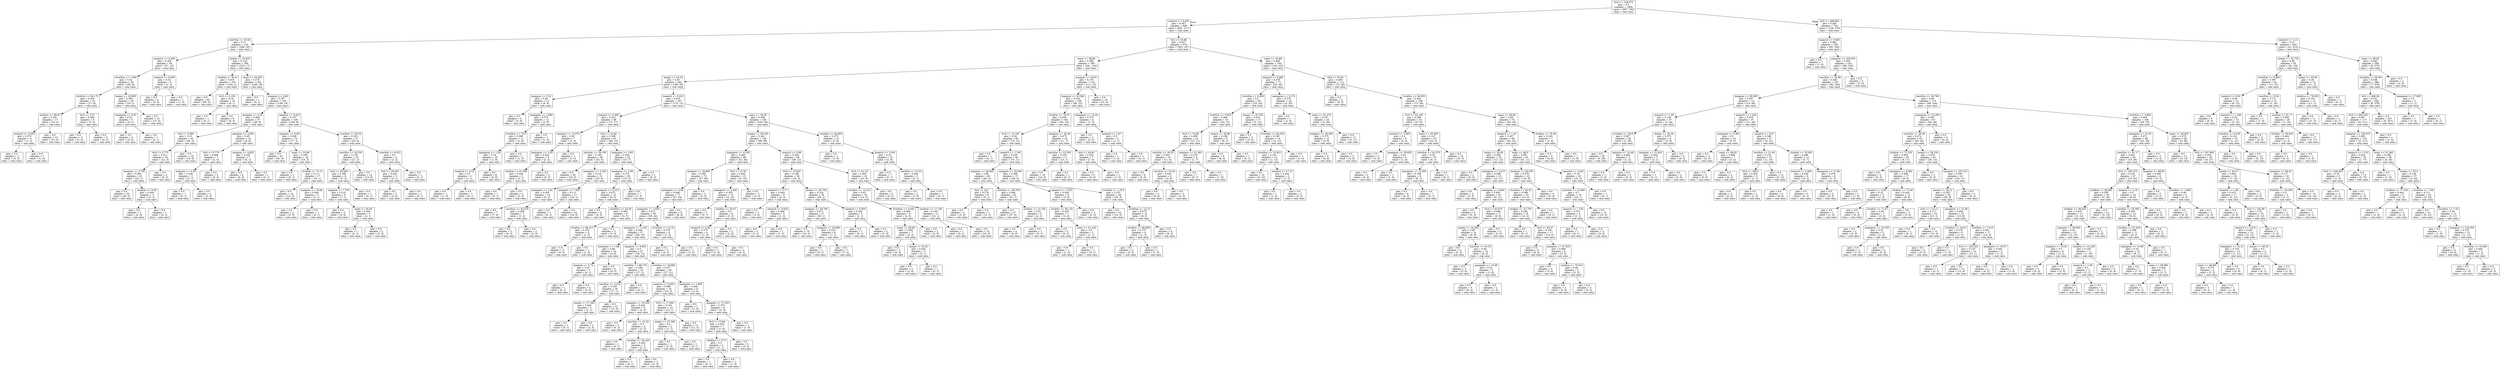 digraph Tree {
node [shape=box] ;
0 [label="ttvil <= 108.075\ngini = 0.5\nsamples = 1600\nvalue = [807, 793]\nclass = com raios"] ;
1 [label="meanvil <= 0.455\ngini = 0.367\nsamples = 898\nvalue = [681, 217]\nclass = com raios"] ;
0 -> 1 [labeldistance=2.5, labelangle=45, headlabel="True"] ;
2 [label="convfrac <= 15.62\ngini = 0.17\nsamples = 319\nvalue = [289, 30]\nclass = com raios"] ;
1 -> 2 ;
3 [label="maxprec <= 6.405\ngini = 0.385\nsamples = 50\nvalue = [37, 13]\nclass = com raios"] ;
2 -> 3 ;
4 [label="riverfrac <= 1.065\ngini = 0.32\nsamples = 45\nvalue = [36, 9]\nclass = com raios"] ;
3 -> 4 ;
5 [label="strafrac <= 94.175\ngini = 0.435\nsamples = 25\nvalue = [17, 8]\nclass = com raios"] ;
4 -> 5 ;
6 [label="strafrac <= 88.02\ngini = 0.291\nsamples = 17\nvalue = [14, 3]\nclass = com raios"] ;
5 -> 6 ;
7 [label="meanvil <= 0.405\ngini = 0.375\nsamples = 4\nvalue = [1, 3]\nclass = sem raios"] ;
6 -> 7 ;
8 [label="gini = 0.0\nsamples = 3\nvalue = [0, 3]\nclass = sem raios"] ;
7 -> 8 ;
9 [label="gini = 0.0\nsamples = 1\nvalue = [1, 0]\nclass = com raios"] ;
7 -> 9 ;
10 [label="gini = 0.0\nsamples = 13\nvalue = [13, 0]\nclass = com raios"] ;
6 -> 10 ;
11 [label="ttvil <= 3.31\ngini = 0.469\nsamples = 8\nvalue = [3, 5]\nclass = sem raios"] ;
5 -> 11 ;
12 [label="gini = 0.0\nsamples = 3\nvalue = [3, 0]\nclass = com raios"] ;
11 -> 12 ;
13 [label="gini = 0.0\nsamples = 5\nvalue = [0, 5]\nclass = sem raios"] ;
11 -> 13 ;
14 [label="meanz <= 20.995\ngini = 0.095\nsamples = 20\nvalue = [19, 1]\nclass = com raios"] ;
4 -> 14 ;
15 [label="meanprec <= 0.97\ngini = 0.32\nsamples = 5\nvalue = [4, 1]\nclass = com raios"] ;
14 -> 15 ;
16 [label="gini = 0.0\nsamples = 4\nvalue = [4, 0]\nclass = com raios"] ;
15 -> 16 ;
17 [label="gini = 0.0\nsamples = 1\nvalue = [0, 1]\nclass = sem raios"] ;
15 -> 17 ;
18 [label="gini = 0.0\nsamples = 15\nvalue = [15, 0]\nclass = com raios"] ;
14 -> 18 ;
19 [label="meanvil <= 0.405\ngini = 0.32\nsamples = 5\nvalue = [1, 4]\nclass = sem raios"] ;
3 -> 19 ;
20 [label="gini = 0.0\nsamples = 4\nvalue = [0, 4]\nclass = sem raios"] ;
19 -> 20 ;
21 [label="gini = 0.0\nsamples = 1\nvalue = [1, 0]\nclass = com raios"] ;
19 -> 21 ;
22 [label="meanz <= 22.645\ngini = 0.118\nsamples = 269\nvalue = [252, 17]\nclass = com raios"] ;
2 -> 22 ;
23 [label="strafrac <= 81.6\ngini = 0.019\nsamples = 105\nvalue = [104, 1]\nclass = com raios"] ;
22 -> 23 ;
24 [label="gini = 0.0\nsamples = 95\nvalue = [95, 0]\nclass = com raios"] ;
23 -> 24 ;
25 [label="ttvil <= 3.155\ngini = 0.18\nsamples = 10\nvalue = [9, 1]\nclass = com raios"] ;
23 -> 25 ;
26 [label="gini = 0.0\nsamples = 1\nvalue = [0, 1]\nclass = sem raios"] ;
25 -> 26 ;
27 [label="gini = 0.0\nsamples = 9\nvalue = [9, 0]\nclass = com raios"] ;
25 -> 27 ;
28 [label="maxz <= 24.555\ngini = 0.176\nsamples = 164\nvalue = [148, 16]\nclass = com raios"] ;
22 -> 28 ;
29 [label="gini = 0.0\nsamples = 1\nvalue = [0, 1]\nclass = sem raios"] ;
28 -> 29 ;
30 [label="maxprec <= 4.86\ngini = 0.167\nsamples = 163\nvalue = [148, 15]\nclass = com raios"] ;
28 -> 30 ;
31 [label="maxprec <= 4.26\ngini = 0.266\nsamples = 57\nvalue = [48, 9]\nclass = com raios"] ;
30 -> 31 ;
32 [label="ttvil <= 5.995\ngini = 0.13\nsamples = 43\nvalue = [40, 3]\nclass = com raios"] ;
31 -> 32 ;
33 [label="ttvil <= 5.775\ngini = 0.211\nsamples = 25\nvalue = [22, 3]\nclass = com raios"] ;
32 -> 33 ;
34 [label="maxprec <= 3.795\ngini = 0.083\nsamples = 23\nvalue = [22, 1]\nclass = com raios"] ;
33 -> 34 ;
35 [label="gini = 0.0\nsamples = 20\nvalue = [20, 0]\nclass = com raios"] ;
34 -> 35 ;
36 [label="strafrac <= 9.09\ngini = 0.444\nsamples = 3\nvalue = [2, 1]\nclass = com raios"] ;
34 -> 36 ;
37 [label="gini = 0.0\nsamples = 2\nvalue = [2, 0]\nclass = com raios"] ;
36 -> 37 ;
38 [label="gini = 0.0\nsamples = 1\nvalue = [0, 1]\nclass = sem raios"] ;
36 -> 38 ;
39 [label="gini = 0.0\nsamples = 2\nvalue = [0, 2]\nclass = sem raios"] ;
33 -> 39 ;
40 [label="gini = 0.0\nsamples = 18\nvalue = [18, 0]\nclass = com raios"] ;
32 -> 40 ;
41 [label="maxprec <= 4.565\ngini = 0.49\nsamples = 14\nvalue = [8, 6]\nclass = com raios"] ;
31 -> 41 ;
42 [label="ttvil <= 6.775\ngini = 0.408\nsamples = 7\nvalue = [2, 5]\nclass = sem raios"] ;
41 -> 42 ;
43 [label="maxprec <= 4.29\ngini = 0.444\nsamples = 3\nvalue = [2, 1]\nclass = com raios"] ;
42 -> 43 ;
44 [label="gini = 0.0\nsamples = 1\nvalue = [0, 1]\nclass = sem raios"] ;
43 -> 44 ;
45 [label="gini = 0.0\nsamples = 2\nvalue = [2, 0]\nclass = com raios"] ;
43 -> 45 ;
46 [label="gini = 0.0\nsamples = 4\nvalue = [0, 4]\nclass = sem raios"] ;
42 -> 46 ;
47 [label="maxprec <= 4.825\ngini = 0.245\nsamples = 7\nvalue = [6, 1]\nclass = com raios"] ;
41 -> 47 ;
48 [label="gini = 0.0\nsamples = 6\nvalue = [6, 0]\nclass = com raios"] ;
47 -> 48 ;
49 [label="gini = 0.0\nsamples = 1\nvalue = [0, 1]\nclass = sem raios"] ;
47 -> 49 ;
50 [label="meanvil <= 0.415\ngini = 0.107\nsamples = 106\nvalue = [100, 6]\nclass = com raios"] ;
30 -> 50 ;
51 [label="maxprec <= 9.84\ngini = 0.049\nsamples = 79\nvalue = [77, 2]\nclass = com raios"] ;
50 -> 51 ;
52 [label="gini = 0.0\nsamples = 61\nvalue = [61, 0]\nclass = com raios"] ;
51 -> 52 ;
53 [label="maxz <= 33.98\ngini = 0.198\nsamples = 18\nvalue = [16, 2]\nclass = com raios"] ;
51 -> 53 ;
54 [label="gini = 0.0\nsamples = 1\nvalue = [0, 1]\nclass = sem raios"] ;
53 -> 54 ;
55 [label="strafrac <= 74.21\ngini = 0.111\nsamples = 17\nvalue = [16, 1]\nclass = com raios"] ;
53 -> 55 ;
56 [label="gini = 0.0\nsamples = 14\nvalue = [14, 0]\nclass = com raios"] ;
55 -> 56 ;
57 [label="maxprec <= 10.68\ngini = 0.444\nsamples = 3\nvalue = [2, 1]\nclass = com raios"] ;
55 -> 57 ;
58 [label="gini = 0.0\nsamples = 2\nvalue = [2, 0]\nclass = com raios"] ;
57 -> 58 ;
59 [label="gini = 0.0\nsamples = 1\nvalue = [0, 1]\nclass = sem raios"] ;
57 -> 59 ;
60 [label="convfrac <= 59.34\ngini = 0.252\nsamples = 27\nvalue = [23, 4]\nclass = com raios"] ;
50 -> 60 ;
61 [label="convfrac <= 30.535\ngini = 0.159\nsamples = 23\nvalue = [21, 2]\nclass = com raios"] ;
60 -> 61 ;
62 [label="ttvil <= 50.655\ngini = 0.346\nsamples = 9\nvalue = [7, 2]\nclass = com raios"] ;
61 -> 62 ;
63 [label="maxprec <= 7.705\ngini = 0.219\nsamples = 8\nvalue = [7, 1]\nclass = com raios"] ;
62 -> 63 ;
64 [label="gini = 0.0\nsamples = 5\nvalue = [5, 0]\nclass = com raios"] ;
63 -> 64 ;
65 [label="maxz <= 34.04\ngini = 0.444\nsamples = 3\nvalue = [2, 1]\nclass = com raios"] ;
63 -> 65 ;
66 [label="gini = 0.0\nsamples = 1\nvalue = [0, 1]\nclass = sem raios"] ;
65 -> 66 ;
67 [label="gini = 0.0\nsamples = 2\nvalue = [2, 0]\nclass = com raios"] ;
65 -> 67 ;
68 [label="gini = 0.0\nsamples = 1\nvalue = [0, 1]\nclass = sem raios"] ;
62 -> 68 ;
69 [label="gini = 0.0\nsamples = 14\nvalue = [14, 0]\nclass = com raios"] ;
61 -> 69 ;
70 [label="riverfrac <= 9.615\ngini = 0.5\nsamples = 4\nvalue = [2, 2]\nclass = com raios"] ;
60 -> 70 ;
71 [label="ttvil <= 26.435\ngini = 0.444\nsamples = 3\nvalue = [2, 1]\nclass = com raios"] ;
70 -> 71 ;
72 [label="gini = 0.0\nsamples = 2\nvalue = [2, 0]\nclass = com raios"] ;
71 -> 72 ;
73 [label="gini = 0.0\nsamples = 1\nvalue = [0, 1]\nclass = sem raios"] ;
71 -> 73 ;
74 [label="gini = 0.0\nsamples = 1\nvalue = [0, 1]\nclass = sem raios"] ;
70 -> 74 ;
75 [label="ttvil <= 53.86\ngini = 0.437\nsamples = 579\nvalue = [392, 187]\nclass = com raios"] ;
1 -> 75 ;
76 [label="maxz <= 39.86\ngini = 0.388\nsamples = 395\nvalue = [291, 104]\nclass = com raios"] ;
75 -> 76 ;
77 [label="meanz <= 23.34\ngini = 0.43\nsamples = 262\nvalue = [180, 82]\nclass = com raios"] ;
76 -> 77 ;
78 [label="maxprec <= 2.52\ngini = 0.48\nsamples = 15\nvalue = [6, 9]\nclass = sem raios"] ;
77 -> 78 ;
79 [label="gini = 0.0\nsamples = 3\nvalue = [3, 0]\nclass = com raios"] ;
78 -> 79 ;
80 [label="meanprec <= 1.895\ngini = 0.375\nsamples = 12\nvalue = [3, 9]\nclass = sem raios"] ;
78 -> 80 ;
81 [label="riverfrac <= 70.0\ngini = 0.298\nsamples = 11\nvalue = [2, 9]\nclass = sem raios"] ;
80 -> 81 ;
82 [label="meanprec <= 1.29\ngini = 0.18\nsamples = 10\nvalue = [1, 9]\nclass = sem raios"] ;
81 -> 82 ;
83 [label="meanvil <= 0.53\ngini = 0.5\nsamples = 2\nvalue = [1, 1]\nclass = com raios"] ;
82 -> 83 ;
84 [label="gini = 0.0\nsamples = 1\nvalue = [1, 0]\nclass = com raios"] ;
83 -> 84 ;
85 [label="gini = 0.0\nsamples = 1\nvalue = [0, 1]\nclass = sem raios"] ;
83 -> 85 ;
86 [label="gini = 0.0\nsamples = 8\nvalue = [0, 8]\nclass = sem raios"] ;
82 -> 86 ;
87 [label="gini = 0.0\nsamples = 1\nvalue = [1, 0]\nclass = com raios"] ;
81 -> 87 ;
88 [label="gini = 0.0\nsamples = 1\nvalue = [1, 0]\nclass = com raios"] ;
80 -> 88 ;
89 [label="meanvil <= 0.615\ngini = 0.416\nsamples = 247\nvalue = [174, 73]\nclass = com raios"] ;
77 -> 89 ;
90 [label="meanvil <= 0.465\ngini = 0.312\nsamples = 88\nvalue = [71, 17]\nclass = com raios"] ;
89 -> 90 ;
91 [label="maxprec <= 13.975\ngini = 0.49\nsamples = 7\nvalue = [3, 4]\nclass = sem raios"] ;
90 -> 91 ;
92 [label="meanprec <= 2.05\ngini = 0.444\nsamples = 6\nvalue = [2, 4]\nclass = sem raios"] ;
91 -> 92 ;
93 [label="strafrac <= 61.085\ngini = 0.444\nsamples = 3\nvalue = [2, 1]\nclass = com raios"] ;
92 -> 93 ;
94 [label="gini = 0.0\nsamples = 1\nvalue = [0, 1]\nclass = sem raios"] ;
93 -> 94 ;
95 [label="gini = 0.0\nsamples = 2\nvalue = [2, 0]\nclass = com raios"] ;
93 -> 95 ;
96 [label="gini = 0.0\nsamples = 3\nvalue = [0, 3]\nclass = sem raios"] ;
92 -> 96 ;
97 [label="gini = 0.0\nsamples = 1\nvalue = [1, 0]\nclass = com raios"] ;
91 -> 97 ;
98 [label="ttvil <= 22.48\ngini = 0.269\nsamples = 81\nvalue = [68, 13]\nclass = com raios"] ;
90 -> 98 ;
99 [label="convfrac <= 38.195\ngini = 0.183\nsamples = 59\nvalue = [53, 6]\nclass = com raios"] ;
98 -> 99 ;
100 [label="gini = 0.0\nsamples = 28\nvalue = [28, 0]\nclass = com raios"] ;
99 -> 100 ;
101 [label="meanprec <= 3.165\ngini = 0.312\nsamples = 31\nvalue = [25, 6]\nclass = com raios"] ;
99 -> 101 ;
102 [label="meanprec <= 2.81\ngini = 0.459\nsamples = 14\nvalue = [9, 5]\nclass = com raios"] ;
101 -> 102 ;
103 [label="gini = 0.0\nsamples = 7\nvalue = [7, 0]\nclass = com raios"] ;
102 -> 103 ;
104 [label="convfrac <= 92.525\ngini = 0.408\nsamples = 7\nvalue = [2, 5]\nclass = sem raios"] ;
102 -> 104 ;
105 [label="gini = 0.0\nsamples = 5\nvalue = [0, 5]\nclass = sem raios"] ;
104 -> 105 ;
106 [label="gini = 0.0\nsamples = 2\nvalue = [2, 0]\nclass = com raios"] ;
104 -> 106 ;
107 [label="maxprec <= 7.025\ngini = 0.111\nsamples = 17\nvalue = [16, 1]\nclass = com raios"] ;
101 -> 107 ;
108 [label="gini = 0.0\nsamples = 1\nvalue = [0, 1]\nclass = sem raios"] ;
107 -> 108 ;
109 [label="gini = 0.0\nsamples = 16\nvalue = [16, 0]\nclass = com raios"] ;
107 -> 109 ;
110 [label="meanprec <= 3.65\ngini = 0.434\nsamples = 22\nvalue = [15, 7]\nclass = com raios"] ;
98 -> 110 ;
111 [label="meanprec <= 3.08\ngini = 0.375\nsamples = 20\nvalue = [15, 5]\nclass = com raios"] ;
110 -> 111 ;
112 [label="maxprec <= 6.315\ngini = 0.473\nsamples = 13\nvalue = [8, 5]\nclass = com raios"] ;
111 -> 112 ;
113 [label="gini = 0.0\nsamples = 4\nvalue = [4, 0]\nclass = com raios"] ;
112 -> 113 ;
114 [label="riverfrac <= 24.39\ngini = 0.494\nsamples = 9\nvalue = [4, 5]\nclass = sem raios"] ;
112 -> 114 ;
115 [label="strafrac <= 86.415\ngini = 0.278\nsamples = 6\nvalue = [1, 5]\nclass = sem raios"] ;
114 -> 115 ;
116 [label="gini = 0.0\nsamples = 5\nvalue = [0, 5]\nclass = sem raios"] ;
115 -> 116 ;
117 [label="gini = 0.0\nsamples = 1\nvalue = [1, 0]\nclass = com raios"] ;
115 -> 117 ;
118 [label="gini = 0.0\nsamples = 3\nvalue = [3, 0]\nclass = com raios"] ;
114 -> 118 ;
119 [label="gini = 0.0\nsamples = 7\nvalue = [7, 0]\nclass = com raios"] ;
111 -> 119 ;
120 [label="gini = 0.0\nsamples = 2\nvalue = [0, 2]\nclass = sem raios"] ;
110 -> 120 ;
121 [label="maxz <= 39.25\ngini = 0.456\nsamples = 159\nvalue = [103, 56]\nclass = com raios"] ;
89 -> 121 ;
122 [label="meanz <= 29.235\ngini = 0.441\nsamples = 146\nvalue = [98, 48]\nclass = com raios"] ;
121 -> 122 ;
123 [label="meanprec <= 4.235\ngini = 0.483\nsamples = 88\nvalue = [52, 36]\nclass = com raios"] ;
122 -> 123 ;
124 [label="maxprec <= 20.805\ngini = 0.459\nsamples = 73\nvalue = [47, 26]\nclass = com raios"] ;
123 -> 124 ;
125 [label="meanprec <= 3.94\ngini = 0.448\nsamples = 71\nvalue = [47, 24]\nclass = com raios"] ;
124 -> 125 ;
126 [label="meanprec <= 3.835\ngini = 0.472\nsamples = 63\nvalue = [39, 24]\nclass = com raios"] ;
125 -> 126 ;
127 [label="meanprec <= 2.105\ngini = 0.444\nsamples = 57\nvalue = [38, 19]\nclass = com raios"] ;
126 -> 127 ;
128 [label="meanprec <= 1.88\ngini = 0.48\nsamples = 10\nvalue = [4, 6]\nclass = sem raios"] ;
127 -> 128 ;
129 [label="maxprec <= 3.74\ngini = 0.32\nsamples = 5\nvalue = [4, 1]\nclass = com raios"] ;
128 -> 129 ;
130 [label="gini = 0.0\nsamples = 1\nvalue = [0, 1]\nclass = sem raios"] ;
129 -> 130 ;
131 [label="gini = 0.0\nsamples = 4\nvalue = [4, 0]\nclass = com raios"] ;
129 -> 131 ;
132 [label="gini = 0.0\nsamples = 5\nvalue = [0, 5]\nclass = sem raios"] ;
128 -> 132 ;
133 [label="maxprec <= 9.605\ngini = 0.4\nsamples = 47\nvalue = [34, 13]\nclass = com raios"] ;
127 -> 133 ;
134 [label="convfrac <= 86.175\ngini = 0.188\nsamples = 19\nvalue = [17, 2]\nclass = com raios"] ;
133 -> 134 ;
135 [label="convfrac <= 13.03\ngini = 0.105\nsamples = 18\nvalue = [17, 1]\nclass = com raios"] ;
134 -> 135 ;
136 [label="meanz <= 27.265\ngini = 0.444\nsamples = 3\nvalue = [2, 1]\nclass = com raios"] ;
135 -> 136 ;
137 [label="gini = 0.0\nsamples = 1\nvalue = [0, 1]\nclass = sem raios"] ;
136 -> 137 ;
138 [label="gini = 0.0\nsamples = 2\nvalue = [2, 0]\nclass = com raios"] ;
136 -> 138 ;
139 [label="gini = 0.0\nsamples = 15\nvalue = [15, 0]\nclass = com raios"] ;
135 -> 139 ;
140 [label="gini = 0.0\nsamples = 1\nvalue = [0, 1]\nclass = sem raios"] ;
134 -> 140 ;
141 [label="riverfrac <= 18.985\ngini = 0.477\nsamples = 28\nvalue = [17, 11]\nclass = com raios"] ;
133 -> 141 ;
142 [label="meanvil <= 0.655\ngini = 0.388\nsamples = 19\nvalue = [14, 5]\nclass = com raios"] ;
141 -> 142 ;
143 [label="maxprec <= 10.355\ngini = 0.444\nsamples = 6\nvalue = [2, 4]\nclass = sem raios"] ;
142 -> 143 ;
144 [label="gini = 0.0\nsamples = 2\nvalue = [0, 2]\nclass = sem raios"] ;
143 -> 144 ;
145 [label="convfrac <= 31.52\ngini = 0.5\nsamples = 4\nvalue = [2, 2]\nclass = com raios"] ;
143 -> 145 ;
146 [label="gini = 0.0\nsamples = 1\nvalue = [0, 1]\nclass = sem raios"] ;
145 -> 146 ;
147 [label="strafrac <= 50.245\ngini = 0.444\nsamples = 3\nvalue = [2, 1]\nclass = com raios"] ;
145 -> 147 ;
148 [label="gini = 0.0\nsamples = 1\nvalue = [0, 1]\nclass = sem raios"] ;
147 -> 148 ;
149 [label="gini = 0.0\nsamples = 2\nvalue = [2, 0]\nclass = com raios"] ;
147 -> 149 ;
150 [label="ttvil <= 17.805\ngini = 0.142\nsamples = 13\nvalue = [12, 1]\nclass = com raios"] ;
142 -> 150 ;
151 [label="meanz <= 27.595\ngini = 0.5\nsamples = 2\nvalue = [1, 1]\nclass = com raios"] ;
150 -> 151 ;
152 [label="gini = 0.0\nsamples = 1\nvalue = [1, 0]\nclass = com raios"] ;
151 -> 152 ;
153 [label="gini = 0.0\nsamples = 1\nvalue = [0, 1]\nclass = sem raios"] ;
151 -> 153 ;
154 [label="gini = 0.0\nsamples = 11\nvalue = [11, 0]\nclass = com raios"] ;
150 -> 154 ;
155 [label="meanprec <= 2.895\ngini = 0.444\nsamples = 9\nvalue = [3, 6]\nclass = sem raios"] ;
141 -> 155 ;
156 [label="gini = 0.0\nsamples = 1\nvalue = [1, 0]\nclass = com raios"] ;
155 -> 156 ;
157 [label="maxprec <= 17.205\ngini = 0.375\nsamples = 8\nvalue = [2, 6]\nclass = sem raios"] ;
155 -> 157 ;
158 [label="ttvil <= 15.84\ngini = 0.245\nsamples = 7\nvalue = [1, 6]\nclass = sem raios"] ;
157 -> 158 ;
159 [label="strafrac <= 37.5\ngini = 0.5\nsamples = 2\nvalue = [1, 1]\nclass = com raios"] ;
158 -> 159 ;
160 [label="gini = 0.0\nsamples = 1\nvalue = [0, 1]\nclass = sem raios"] ;
159 -> 160 ;
161 [label="gini = 0.0\nsamples = 1\nvalue = [1, 0]\nclass = com raios"] ;
159 -> 161 ;
162 [label="gini = 0.0\nsamples = 5\nvalue = [0, 5]\nclass = sem raios"] ;
158 -> 162 ;
163 [label="gini = 0.0\nsamples = 1\nvalue = [1, 0]\nclass = com raios"] ;
157 -> 163 ;
164 [label="riverfrac <= 14.16\ngini = 0.278\nsamples = 6\nvalue = [1, 5]\nclass = sem raios"] ;
126 -> 164 ;
165 [label="gini = 0.0\nsamples = 5\nvalue = [0, 5]\nclass = sem raios"] ;
164 -> 165 ;
166 [label="gini = 0.0\nsamples = 1\nvalue = [1, 0]\nclass = com raios"] ;
164 -> 166 ;
167 [label="gini = 0.0\nsamples = 8\nvalue = [8, 0]\nclass = com raios"] ;
125 -> 167 ;
168 [label="gini = 0.0\nsamples = 2\nvalue = [0, 2]\nclass = sem raios"] ;
124 -> 168 ;
169 [label="ttvil <= 37.92\ngini = 0.444\nsamples = 15\nvalue = [5, 10]\nclass = sem raios"] ;
123 -> 169 ;
170 [label="meanprec <= 4.495\ngini = 0.355\nsamples = 13\nvalue = [3, 10]\nclass = sem raios"] ;
169 -> 170 ;
171 [label="gini = 0.0\nsamples = 7\nvalue = [0, 7]\nclass = sem raios"] ;
170 -> 171 ;
172 [label="strafrac <= 20.47\ngini = 0.5\nsamples = 6\nvalue = [3, 3]\nclass = com raios"] ;
170 -> 172 ;
173 [label="meanvil <= 0.66\ngini = 0.375\nsamples = 4\nvalue = [1, 3]\nclass = sem raios"] ;
172 -> 173 ;
174 [label="gini = 0.0\nsamples = 1\nvalue = [1, 0]\nclass = com raios"] ;
173 -> 174 ;
175 [label="gini = 0.0\nsamples = 3\nvalue = [0, 3]\nclass = sem raios"] ;
173 -> 175 ;
176 [label="gini = 0.0\nsamples = 2\nvalue = [2, 0]\nclass = com raios"] ;
172 -> 176 ;
177 [label="gini = 0.0\nsamples = 2\nvalue = [2, 0]\nclass = com raios"] ;
169 -> 177 ;
178 [label="meanvil <= 0.99\ngini = 0.328\nsamples = 58\nvalue = [46, 12]\nclass = com raios"] ;
122 -> 178 ;
179 [label="ttvil <= 10.825\ngini = 0.198\nsamples = 36\nvalue = [32, 4]\nclass = com raios"] ;
178 -> 179 ;
180 [label="meanvil <= 0.71\ngini = 0.444\nsamples = 6\nvalue = [4, 2]\nclass = com raios"] ;
179 -> 180 ;
181 [label="gini = 0.0\nsamples = 3\nvalue = [3, 0]\nclass = com raios"] ;
180 -> 181 ;
182 [label="meanvil <= 0.825\ngini = 0.444\nsamples = 3\nvalue = [1, 2]\nclass = sem raios"] ;
180 -> 182 ;
183 [label="gini = 0.0\nsamples = 2\nvalue = [0, 2]\nclass = sem raios"] ;
182 -> 183 ;
184 [label="gini = 0.0\nsamples = 1\nvalue = [1, 0]\nclass = com raios"] ;
182 -> 184 ;
185 [label="meanz <= 30.755\ngini = 0.124\nsamples = 30\nvalue = [28, 2]\nclass = com raios"] ;
179 -> 185 ;
186 [label="maxprec <= 20.785\ngini = 0.071\nsamples = 27\nvalue = [26, 1]\nclass = com raios"] ;
185 -> 186 ;
187 [label="gini = 0.0\nsamples = 19\nvalue = [19, 0]\nclass = com raios"] ;
186 -> 187 ;
188 [label="maxprec <= 20.885\ngini = 0.219\nsamples = 8\nvalue = [7, 1]\nclass = com raios"] ;
186 -> 188 ;
189 [label="gini = 0.0\nsamples = 1\nvalue = [0, 1]\nclass = sem raios"] ;
188 -> 189 ;
190 [label="gini = 0.0\nsamples = 7\nvalue = [7, 0]\nclass = com raios"] ;
188 -> 190 ;
191 [label="meanvil <= 0.855\ngini = 0.444\nsamples = 3\nvalue = [2, 1]\nclass = com raios"] ;
185 -> 191 ;
192 [label="gini = 0.0\nsamples = 1\nvalue = [0, 1]\nclass = sem raios"] ;
191 -> 192 ;
193 [label="gini = 0.0\nsamples = 2\nvalue = [2, 0]\nclass = com raios"] ;
191 -> 193 ;
194 [label="ttvil <= 41.16\ngini = 0.463\nsamples = 22\nvalue = [14, 8]\nclass = com raios"] ;
178 -> 194 ;
195 [label="strafrac <= 14.215\ngini = 0.42\nsamples = 20\nvalue = [14, 6]\nclass = com raios"] ;
194 -> 195 ;
196 [label="riverfrac <= 4.545\ngini = 0.494\nsamples = 9\nvalue = [4, 5]\nclass = sem raios"] ;
195 -> 196 ;
197 [label="maxz <= 38.69\ngini = 0.408\nsamples = 7\nvalue = [2, 5]\nclass = sem raios"] ;
196 -> 197 ;
198 [label="gini = 0.0\nsamples = 4\nvalue = [0, 4]\nclass = sem raios"] ;
197 -> 198 ;
199 [label="meanz <= 32.81\ngini = 0.444\nsamples = 3\nvalue = [2, 1]\nclass = com raios"] ;
197 -> 199 ;
200 [label="gini = 0.0\nsamples = 2\nvalue = [2, 0]\nclass = com raios"] ;
199 -> 200 ;
201 [label="gini = 0.0\nsamples = 1\nvalue = [0, 1]\nclass = sem raios"] ;
199 -> 201 ;
202 [label="gini = 0.0\nsamples = 2\nvalue = [2, 0]\nclass = com raios"] ;
196 -> 202 ;
203 [label="convfrac <= 17.185\ngini = 0.165\nsamples = 11\nvalue = [10, 1]\nclass = com raios"] ;
195 -> 203 ;
204 [label="gini = 0.0\nsamples = 1\nvalue = [0, 1]\nclass = sem raios"] ;
203 -> 204 ;
205 [label="gini = 0.0\nsamples = 10\nvalue = [10, 0]\nclass = com raios"] ;
203 -> 205 ;
206 [label="gini = 0.0\nsamples = 2\nvalue = [0, 2]\nclass = sem raios"] ;
194 -> 206 ;
207 [label="strafrac <= 64.965\ngini = 0.473\nsamples = 13\nvalue = [5, 8]\nclass = sem raios"] ;
121 -> 207 ;
208 [label="gini = 0.0\nsamples = 3\nvalue = [3, 0]\nclass = com raios"] ;
207 -> 208 ;
209 [label="meanvil <= 1.055\ngini = 0.32\nsamples = 10\nvalue = [2, 8]\nclass = sem raios"] ;
207 -> 209 ;
210 [label="gini = 0.0\nsamples = 7\nvalue = [0, 7]\nclass = sem raios"] ;
209 -> 210 ;
211 [label="convfrac <= 21.52\ngini = 0.444\nsamples = 3\nvalue = [2, 1]\nclass = com raios"] ;
209 -> 211 ;
212 [label="gini = 0.0\nsamples = 2\nvalue = [2, 0]\nclass = com raios"] ;
211 -> 212 ;
213 [label="gini = 0.0\nsamples = 1\nvalue = [0, 1]\nclass = sem raios"] ;
211 -> 213 ;
214 [label="maxprec <= 54.91\ngini = 0.276\nsamples = 133\nvalue = [111, 22]\nclass = com raios"] ;
76 -> 214 ;
215 [label="maxprec <= 53.585\ngini = 0.324\nsamples = 108\nvalue = [86, 22]\nclass = com raios"] ;
214 -> 215 ;
216 [label="strafrac <= 76.57\ngini = 0.299\nsamples = 104\nvalue = [85, 19]\nclass = com raios"] ;
215 -> 216 ;
217 [label="ttvil <= 12.165\ngini = 0.24\nsamples = 86\nvalue = [74, 12]\nclass = com raios"] ;
216 -> 217 ;
218 [label="gini = 0.0\nsamples = 1\nvalue = [0, 1]\nclass = sem raios"] ;
217 -> 218 ;
219 [label="meanvil <= 1.195\ngini = 0.225\nsamples = 85\nvalue = [74, 11]\nclass = com raios"] ;
217 -> 219 ;
220 [label="maxprec <= 26.645\ngini = 0.08\nsamples = 48\nvalue = [46, 2]\nclass = com raios"] ;
219 -> 220 ;
221 [label="ttvil <= 24.7\ngini = 0.278\nsamples = 6\nvalue = [5, 1]\nclass = com raios"] ;
220 -> 221 ;
222 [label="gini = 0.0\nsamples = 5\nvalue = [5, 0]\nclass = com raios"] ;
221 -> 222 ;
223 [label="gini = 0.0\nsamples = 1\nvalue = [0, 1]\nclass = sem raios"] ;
221 -> 223 ;
224 [label="convfrac <= 80.555\ngini = 0.046\nsamples = 42\nvalue = [41, 1]\nclass = com raios"] ;
220 -> 224 ;
225 [label="gini = 0.0\nsamples = 37\nvalue = [37, 0]\nclass = com raios"] ;
224 -> 225 ;
226 [label="strafrac <= 13.195\ngini = 0.32\nsamples = 5\nvalue = [4, 1]\nclass = com raios"] ;
224 -> 226 ;
227 [label="gini = 0.0\nsamples = 4\nvalue = [4, 0]\nclass = com raios"] ;
226 -> 227 ;
228 [label="gini = 0.0\nsamples = 1\nvalue = [0, 1]\nclass = sem raios"] ;
226 -> 228 ;
229 [label="maxprec <= 33.005\ngini = 0.368\nsamples = 37\nvalue = [28, 9]\nclass = com raios"] ;
219 -> 229 ;
230 [label="meanvil <= 1.535\ngini = 0.444\nsamples = 9\nvalue = [3, 6]\nclass = sem raios"] ;
229 -> 230 ;
231 [label="strafrac <= 65.125\ngini = 0.245\nsamples = 7\nvalue = [1, 6]\nclass = sem raios"] ;
230 -> 231 ;
232 [label="gini = 0.0\nsamples = 5\nvalue = [0, 5]\nclass = sem raios"] ;
231 -> 232 ;
233 [label="maxz <= 41.225\ngini = 0.5\nsamples = 2\nvalue = [1, 1]\nclass = com raios"] ;
231 -> 233 ;
234 [label="gini = 0.0\nsamples = 1\nvalue = [1, 0]\nclass = com raios"] ;
233 -> 234 ;
235 [label="gini = 0.0\nsamples = 1\nvalue = [0, 1]\nclass = sem raios"] ;
233 -> 235 ;
236 [label="gini = 0.0\nsamples = 2\nvalue = [2, 0]\nclass = com raios"] ;
230 -> 236 ;
237 [label="riverfrac <= 1.515\ngini = 0.191\nsamples = 28\nvalue = [25, 3]\nclass = com raios"] ;
229 -> 237 ;
238 [label="gini = 0.0\nsamples = 16\nvalue = [16, 0]\nclass = com raios"] ;
237 -> 238 ;
239 [label="riverfrac <= 12.12\ngini = 0.375\nsamples = 12\nvalue = [9, 3]\nclass = com raios"] ;
237 -> 239 ;
240 [label="strafrac <= 66.895\ngini = 0.375\nsamples = 4\nvalue = [1, 3]\nclass = sem raios"] ;
239 -> 240 ;
241 [label="gini = 0.0\nsamples = 3\nvalue = [0, 3]\nclass = sem raios"] ;
240 -> 241 ;
242 [label="gini = 0.0\nsamples = 1\nvalue = [1, 0]\nclass = com raios"] ;
240 -> 242 ;
243 [label="gini = 0.0\nsamples = 8\nvalue = [8, 0]\nclass = com raios"] ;
239 -> 243 ;
244 [label="maxprec <= 32.48\ngini = 0.475\nsamples = 18\nvalue = [11, 7]\nclass = com raios"] ;
216 -> 244 ;
245 [label="convfrac <= 23.205\ngini = 0.165\nsamples = 11\nvalue = [10, 1]\nclass = com raios"] ;
244 -> 245 ;
246 [label="gini = 0.0\nsamples = 10\nvalue = [10, 0]\nclass = com raios"] ;
245 -> 246 ;
247 [label="gini = 0.0\nsamples = 1\nvalue = [0, 1]\nclass = sem raios"] ;
245 -> 247 ;
248 [label="ttvil <= 44.81\ngini = 0.245\nsamples = 7\nvalue = [1, 6]\nclass = sem raios"] ;
244 -> 248 ;
249 [label="gini = 0.0\nsamples = 6\nvalue = [0, 6]\nclass = sem raios"] ;
248 -> 249 ;
250 [label="gini = 0.0\nsamples = 1\nvalue = [1, 0]\nclass = com raios"] ;
248 -> 250 ;
251 [label="meanprec <= 14.24\ngini = 0.375\nsamples = 4\nvalue = [1, 3]\nclass = sem raios"] ;
215 -> 251 ;
252 [label="gini = 0.0\nsamples = 2\nvalue = [0, 2]\nclass = sem raios"] ;
251 -> 252 ;
253 [label="meanvil <= 2.07\ngini = 0.5\nsamples = 2\nvalue = [1, 1]\nclass = com raios"] ;
251 -> 253 ;
254 [label="gini = 0.0\nsamples = 1\nvalue = [1, 0]\nclass = com raios"] ;
253 -> 254 ;
255 [label="gini = 0.0\nsamples = 1\nvalue = [0, 1]\nclass = sem raios"] ;
253 -> 255 ;
256 [label="gini = 0.0\nsamples = 25\nvalue = [25, 0]\nclass = com raios"] ;
214 -> 256 ;
257 [label="maxz <= 42.86\ngini = 0.495\nsamples = 184\nvalue = [101, 83]\nclass = com raios"] ;
75 -> 257 ;
258 [label="meanvil <= 0.985\ngini = 0.479\nsamples = 73\nvalue = [29, 44]\nclass = sem raios"] ;
257 -> 258 ;
259 [label="riverfrac <= 6.505\ngini = 0.5\nsamples = 49\nvalue = [25, 24]\nclass = com raios"] ;
258 -> 259 ;
260 [label="riverfrac <= 0.835\ngini = 0.469\nsamples = 32\nvalue = [20, 12]\nclass = com raios"] ;
259 -> 260 ;
261 [label="ttvil <= 74.68\ngini = 0.499\nsamples = 23\nvalue = [12, 11]\nclass = com raios"] ;
260 -> 261 ;
262 [label="convfrac <= 30.25\ngini = 0.391\nsamples = 15\nvalue = [11, 4]\nclass = com raios"] ;
261 -> 262 ;
263 [label="gini = 0.0\nsamples = 9\nvalue = [9, 0]\nclass = com raios"] ;
262 -> 263 ;
264 [label="convfrac <= 43.54\ngini = 0.444\nsamples = 6\nvalue = [2, 4]\nclass = sem raios"] ;
262 -> 264 ;
265 [label="gini = 0.0\nsamples = 4\nvalue = [0, 4]\nclass = sem raios"] ;
264 -> 265 ;
266 [label="gini = 0.0\nsamples = 2\nvalue = [2, 0]\nclass = com raios"] ;
264 -> 266 ;
267 [label="maxprec <= 31.385\ngini = 0.219\nsamples = 8\nvalue = [1, 7]\nclass = sem raios"] ;
261 -> 267 ;
268 [label="gini = 0.0\nsamples = 7\nvalue = [0, 7]\nclass = sem raios"] ;
267 -> 268 ;
269 [label="gini = 0.0\nsamples = 1\nvalue = [1, 0]\nclass = com raios"] ;
267 -> 269 ;
270 [label="meanz <= 30.98\ngini = 0.198\nsamples = 9\nvalue = [8, 1]\nclass = com raios"] ;
260 -> 270 ;
271 [label="gini = 0.0\nsamples = 8\nvalue = [8, 0]\nclass = com raios"] ;
270 -> 271 ;
272 [label="gini = 0.0\nsamples = 1\nvalue = [0, 1]\nclass = sem raios"] ;
270 -> 272 ;
273 [label="meanz <= 25.765\ngini = 0.415\nsamples = 17\nvalue = [5, 12]\nclass = sem raios"] ;
259 -> 273 ;
274 [label="gini = 0.0\nsamples = 3\nvalue = [3, 0]\nclass = com raios"] ;
273 -> 274 ;
275 [label="riverfrac <= 64.335\ngini = 0.245\nsamples = 14\nvalue = [2, 12]\nclass = sem raios"] ;
273 -> 275 ;
276 [label="riverfrac <= 32.825\ngini = 0.142\nsamples = 13\nvalue = [1, 12]\nclass = sem raios"] ;
275 -> 276 ;
277 [label="gini = 0.0\nsamples = 10\nvalue = [0, 10]\nclass = sem raios"] ;
276 -> 277 ;
278 [label="meanvil <= 0.715\ngini = 0.444\nsamples = 3\nvalue = [1, 2]\nclass = sem raios"] ;
276 -> 278 ;
279 [label="gini = 0.0\nsamples = 1\nvalue = [1, 0]\nclass = com raios"] ;
278 -> 279 ;
280 [label="gini = 0.0\nsamples = 2\nvalue = [0, 2]\nclass = sem raios"] ;
278 -> 280 ;
281 [label="gini = 0.0\nsamples = 1\nvalue = [1, 0]\nclass = com raios"] ;
275 -> 281 ;
282 [label="meanprec <= 3.175\ngini = 0.278\nsamples = 24\nvalue = [4, 20]\nclass = sem raios"] ;
258 -> 282 ;
283 [label="gini = 0.0\nsamples = 1\nvalue = [1, 0]\nclass = com raios"] ;
282 -> 283 ;
284 [label="maxz <= 41.275\ngini = 0.227\nsamples = 23\nvalue = [3, 20]\nclass = sem raios"] ;
282 -> 284 ;
285 [label="maxprec <= 29.585\ngini = 0.375\nsamples = 12\nvalue = [3, 9]\nclass = sem raios"] ;
284 -> 285 ;
286 [label="gini = 0.0\nsamples = 9\nvalue = [0, 9]\nclass = sem raios"] ;
285 -> 286 ;
287 [label="gini = 0.0\nsamples = 3\nvalue = [3, 0]\nclass = com raios"] ;
285 -> 287 ;
288 [label="gini = 0.0\nsamples = 11\nvalue = [0, 11]\nclass = sem raios"] ;
284 -> 288 ;
289 [label="ttvil <= 55.81\ngini = 0.456\nsamples = 111\nvalue = [72, 39]\nclass = com raios"] ;
257 -> 289 ;
290 [label="gini = 0.0\nsamples = 3\nvalue = [0, 3]\nclass = sem raios"] ;
289 -> 290 ;
291 [label="strafrac <= 46.855\ngini = 0.444\nsamples = 108\nvalue = [72, 36]\nclass = com raios"] ;
289 -> 291 ;
292 [label="ttvil <= 63.195\ngini = 0.298\nsamples = 33\nvalue = [27, 6]\nclass = com raios"] ;
291 -> 292 ;
293 [label="meanvil <= 1.885\ngini = 0.5\nsamples = 8\nvalue = [4, 4]\nclass = com raios"] ;
292 -> 293 ;
294 [label="gini = 0.0\nsamples = 3\nvalue = [3, 0]\nclass = com raios"] ;
293 -> 294 ;
295 [label="meanprec <= 30.655\ngini = 0.32\nsamples = 5\nvalue = [1, 4]\nclass = sem raios"] ;
293 -> 295 ;
296 [label="gini = 0.0\nsamples = 4\nvalue = [0, 4]\nclass = sem raios"] ;
295 -> 296 ;
297 [label="gini = 0.0\nsamples = 1\nvalue = [1, 0]\nclass = com raios"] ;
295 -> 297 ;
298 [label="maxz <= 45.005\ngini = 0.147\nsamples = 25\nvalue = [23, 2]\nclass = com raios"] ;
292 -> 298 ;
299 [label="riverfrac <= 41.575\ngini = 0.32\nsamples = 10\nvalue = [8, 2]\nclass = com raios"] ;
298 -> 299 ;
300 [label="meanprec <= 13.595\ngini = 0.198\nsamples = 9\nvalue = [8, 1]\nclass = com raios"] ;
299 -> 300 ;
301 [label="gini = 0.0\nsamples = 8\nvalue = [8, 0]\nclass = com raios"] ;
300 -> 301 ;
302 [label="gini = 0.0\nsamples = 1\nvalue = [0, 1]\nclass = sem raios"] ;
300 -> 302 ;
303 [label="gini = 0.0\nsamples = 1\nvalue = [0, 1]\nclass = sem raios"] ;
299 -> 303 ;
304 [label="gini = 0.0\nsamples = 15\nvalue = [15, 0]\nclass = com raios"] ;
298 -> 304 ;
305 [label="maxz <= 48.84\ngini = 0.48\nsamples = 75\nvalue = [45, 30]\nclass = com raios"] ;
291 -> 305 ;
306 [label="meanvil <= 1.25\ngini = 0.457\nsamples = 68\nvalue = [44, 24]\nclass = com raios"] ;
305 -> 306 ;
307 [label="meanz <= 29.09\ngini = 0.499\nsamples = 25\nvalue = [12, 13]\nclass = sem raios"] ;
306 -> 307 ;
308 [label="gini = 0.0\nsamples = 2\nvalue = [0, 2]\nclass = sem raios"] ;
307 -> 308 ;
309 [label="meanprec <= 5.315\ngini = 0.499\nsamples = 23\nvalue = [12, 11]\nclass = com raios"] ;
307 -> 309 ;
310 [label="gini = 0.0\nsamples = 3\nvalue = [3, 0]\nclass = com raios"] ;
309 -> 310 ;
311 [label="meanprec <= 5.865\ngini = 0.495\nsamples = 20\nvalue = [9, 11]\nclass = sem raios"] ;
309 -> 311 ;
312 [label="gini = 0.0\nsamples = 3\nvalue = [0, 3]\nclass = sem raios"] ;
311 -> 312 ;
313 [label="ttvil <= 93.675\ngini = 0.498\nsamples = 17\nvalue = [9, 8]\nclass = com raios"] ;
311 -> 313 ;
314 [label="meanz <= 32.005\ngini = 0.49\nsamples = 14\nvalue = [6, 8]\nclass = sem raios"] ;
313 -> 314 ;
315 [label="gini = 0.0\nsamples = 4\nvalue = [0, 4]\nclass = sem raios"] ;
314 -> 315 ;
316 [label="convfrac <= 30.18\ngini = 0.48\nsamples = 10\nvalue = [6, 4]\nclass = com raios"] ;
314 -> 316 ;
317 [label="gini = 0.0\nsamples = 5\nvalue = [5, 0]\nclass = com raios"] ;
316 -> 317 ;
318 [label="meanprec <= 10.09\ngini = 0.32\nsamples = 5\nvalue = [1, 4]\nclass = sem raios"] ;
316 -> 318 ;
319 [label="gini = 0.0\nsamples = 4\nvalue = [0, 4]\nclass = sem raios"] ;
318 -> 319 ;
320 [label="gini = 0.0\nsamples = 1\nvalue = [1, 0]\nclass = com raios"] ;
318 -> 320 ;
321 [label="gini = 0.0\nsamples = 3\nvalue = [3, 0]\nclass = com raios"] ;
313 -> 321 ;
322 [label="maxz <= 46.0\ngini = 0.381\nsamples = 43\nvalue = [32, 11]\nclass = com raios"] ;
306 -> 322 ;
323 [label="maxprec <= 62.835\ngini = 0.476\nsamples = 23\nvalue = [14, 9]\nclass = com raios"] ;
322 -> 323 ;
324 [label="riverfrac <= 43.51\ngini = 0.388\nsamples = 19\nvalue = [14, 5]\nclass = com raios"] ;
323 -> 324 ;
325 [label="strafrac <= 47.755\ngini = 0.346\nsamples = 18\nvalue = [14, 4]\nclass = com raios"] ;
324 -> 325 ;
326 [label="gini = 0.0\nsamples = 1\nvalue = [0, 1]\nclass = sem raios"] ;
325 -> 326 ;
327 [label="ttvil <= 83.07\ngini = 0.291\nsamples = 17\nvalue = [14, 3]\nclass = com raios"] ;
325 -> 327 ;
328 [label="gini = 0.0\nsamples = 9\nvalue = [9, 0]\nclass = com raios"] ;
327 -> 328 ;
329 [label="maxprec <= 47.525\ngini = 0.469\nsamples = 8\nvalue = [5, 3]\nclass = com raios"] ;
327 -> 329 ;
330 [label="gini = 0.0\nsamples = 3\nvalue = [3, 0]\nclass = com raios"] ;
329 -> 330 ;
331 [label="strafrac <= 70.015\ngini = 0.48\nsamples = 5\nvalue = [2, 3]\nclass = sem raios"] ;
329 -> 331 ;
332 [label="gini = 0.0\nsamples = 2\nvalue = [2, 0]\nclass = com raios"] ;
331 -> 332 ;
333 [label="gini = 0.0\nsamples = 3\nvalue = [0, 3]\nclass = sem raios"] ;
331 -> 333 ;
334 [label="gini = 0.0\nsamples = 1\nvalue = [0, 1]\nclass = sem raios"] ;
324 -> 334 ;
335 [label="gini = 0.0\nsamples = 4\nvalue = [0, 4]\nclass = sem raios"] ;
323 -> 335 ;
336 [label="meanvil <= 2.445\ngini = 0.18\nsamples = 20\nvalue = [18, 2]\nclass = com raios"] ;
322 -> 336 ;
337 [label="convfrac <= 21.885\ngini = 0.1\nsamples = 19\nvalue = [18, 1]\nclass = com raios"] ;
336 -> 337 ;
338 [label="meanvil <= 1.725\ngini = 0.375\nsamples = 4\nvalue = [3, 1]\nclass = com raios"] ;
337 -> 338 ;
339 [label="gini = 0.0\nsamples = 1\nvalue = [0, 1]\nclass = sem raios"] ;
338 -> 339 ;
340 [label="gini = 0.0\nsamples = 3\nvalue = [3, 0]\nclass = com raios"] ;
338 -> 340 ;
341 [label="gini = 0.0\nsamples = 15\nvalue = [15, 0]\nclass = com raios"] ;
337 -> 341 ;
342 [label="gini = 0.0\nsamples = 1\nvalue = [0, 1]\nclass = sem raios"] ;
336 -> 342 ;
343 [label="strafrac <= 70.38\ngini = 0.245\nsamples = 7\nvalue = [1, 6]\nclass = sem raios"] ;
305 -> 343 ;
344 [label="gini = 0.0\nsamples = 6\nvalue = [0, 6]\nclass = sem raios"] ;
343 -> 344 ;
345 [label="gini = 0.0\nsamples = 1\nvalue = [1, 0]\nclass = com raios"] ;
343 -> 345 ;
346 [label="ttvil <= 290.605\ngini = 0.295\nsamples = 702\nvalue = [126, 576]\nclass = sem raios"] ;
0 -> 346 [labeldistance=2.5, labelangle=-45, headlabel="False"] ;
347 [label="meanvil <= 0.565\ngini = 0.465\nsamples = 259\nvalue = [95, 164]\nclass = sem raios"] ;
346 -> 347 ;
348 [label="gini = 0.0\nsamples = 7\nvalue = [7, 0]\nclass = com raios"] ;
347 -> 348 ;
349 [label="maxprec <= 205.635\ngini = 0.455\nsamples = 252\nvalue = [88, 164]\nclass = sem raios"] ;
347 -> 349 ;
350 [label="convfrac <= 26.98\ngini = 0.446\nsamples = 247\nvalue = [83, 164]\nclass = sem raios"] ;
349 -> 350 ;
351 [label="maxprec <= 65.895\ngini = 0.307\nsamples = 74\nvalue = [14, 60]\nclass = sem raios"] ;
350 -> 351 ;
352 [label="meanvil <= 1.49\ngini = 0.149\nsamples = 37\nvalue = [3, 34]\nclass = sem raios"] ;
351 -> 352 ;
353 [label="riverfrac <= 28.6\ngini = 0.067\nsamples = 29\nvalue = [1, 28]\nclass = sem raios"] ;
352 -> 353 ;
354 [label="gini = 0.0\nsamples = 26\nvalue = [0, 26]\nclass = sem raios"] ;
353 -> 354 ;
355 [label="maxprec <= 32.46\ngini = 0.444\nsamples = 3\nvalue = [1, 2]\nclass = sem raios"] ;
353 -> 355 ;
356 [label="gini = 0.0\nsamples = 1\nvalue = [1, 0]\nclass = com raios"] ;
355 -> 356 ;
357 [label="gini = 0.0\nsamples = 2\nvalue = [0, 2]\nclass = sem raios"] ;
355 -> 357 ;
358 [label="meanz <= 30.39\ngini = 0.375\nsamples = 8\nvalue = [2, 6]\nclass = sem raios"] ;
352 -> 358 ;
359 [label="maxprec <= 21.925\ngini = 0.444\nsamples = 3\nvalue = [2, 1]\nclass = com raios"] ;
358 -> 359 ;
360 [label="gini = 0.0\nsamples = 1\nvalue = [0, 1]\nclass = sem raios"] ;
359 -> 360 ;
361 [label="gini = 0.0\nsamples = 2\nvalue = [2, 0]\nclass = com raios"] ;
359 -> 361 ;
362 [label="gini = 0.0\nsamples = 5\nvalue = [0, 5]\nclass = sem raios"] ;
358 -> 362 ;
363 [label="meanvil <= 1.445\ngini = 0.418\nsamples = 37\nvalue = [11, 26]\nclass = sem raios"] ;
351 -> 363 ;
364 [label="meanprec <= 6.99\ngini = 0.5\nsamples = 10\nvalue = [5, 5]\nclass = com raios"] ;
363 -> 364 ;
365 [label="gini = 0.0\nsamples = 3\nvalue = [0, 3]\nclass = sem raios"] ;
364 -> 365 ;
366 [label="maxz <= 48.03\ngini = 0.408\nsamples = 7\nvalue = [5, 2]\nclass = com raios"] ;
364 -> 366 ;
367 [label="gini = 0.0\nsamples = 5\nvalue = [5, 0]\nclass = com raios"] ;
366 -> 367 ;
368 [label="gini = 0.0\nsamples = 2\nvalue = [0, 2]\nclass = sem raios"] ;
366 -> 368 ;
369 [label="meanvil <= 2.01\ngini = 0.346\nsamples = 27\nvalue = [6, 21]\nclass = sem raios"] ;
363 -> 369 ;
370 [label="convfrac <= 21.44\ngini = 0.124\nsamples = 15\nvalue = [1, 14]\nclass = sem raios"] ;
369 -> 370 ;
371 [label="ttvil <= 188.5\ngini = 0.444\nsamples = 3\nvalue = [1, 2]\nclass = sem raios"] ;
370 -> 371 ;
372 [label="gini = 0.0\nsamples = 2\nvalue = [0, 2]\nclass = sem raios"] ;
371 -> 372 ;
373 [label="gini = 0.0\nsamples = 1\nvalue = [1, 0]\nclass = com raios"] ;
371 -> 373 ;
374 [label="gini = 0.0\nsamples = 12\nvalue = [0, 12]\nclass = sem raios"] ;
370 -> 374 ;
375 [label="strafrac <= 76.005\ngini = 0.486\nsamples = 12\nvalue = [5, 7]\nclass = sem raios"] ;
369 -> 375 ;
376 [label="meanvil <= 2.465\ngini = 0.444\nsamples = 6\nvalue = [4, 2]\nclass = com raios"] ;
375 -> 376 ;
377 [label="gini = 0.0\nsamples = 4\nvalue = [4, 0]\nclass = com raios"] ;
376 -> 377 ;
378 [label="gini = 0.0\nsamples = 2\nvalue = [0, 2]\nclass = sem raios"] ;
376 -> 378 ;
379 [label="meanprec <= 17.46\ngini = 0.278\nsamples = 6\nvalue = [1, 5]\nclass = sem raios"] ;
375 -> 379 ;
380 [label="gini = 0.0\nsamples = 5\nvalue = [0, 5]\nclass = sem raios"] ;
379 -> 380 ;
381 [label="gini = 0.0\nsamples = 1\nvalue = [1, 0]\nclass = com raios"] ;
379 -> 381 ;
382 [label="convfrac <= 36.785\ngini = 0.48\nsamples = 173\nvalue = [69, 104]\nclass = sem raios"] ;
350 -> 382 ;
383 [label="meanprec <= 21.655\ngini = 0.487\nsamples = 67\nvalue = [39, 28]\nclass = com raios"] ;
382 -> 383 ;
384 [label="convfrac <= 29.09\ngini = 0.472\nsamples = 63\nvalue = [39, 24]\nclass = com raios"] ;
383 -> 384 ;
385 [label="strafrac <= 71.235\ngini = 0.495\nsamples = 20\nvalue = [9, 11]\nclass = sem raios"] ;
384 -> 385 ;
386 [label="gini = 0.0\nsamples = 3\nvalue = [0, 3]\nclass = sem raios"] ;
385 -> 386 ;
387 [label="meanprec <= 8.565\ngini = 0.498\nsamples = 17\nvalue = [9, 8]\nclass = com raios"] ;
385 -> 387 ;
388 [label="meanvil <= 0.85\ngini = 0.32\nsamples = 5\nvalue = [1, 4]\nclass = sem raios"] ;
387 -> 388 ;
389 [label="gini = 0.0\nsamples = 1\nvalue = [1, 0]\nclass = com raios"] ;
388 -> 389 ;
390 [label="gini = 0.0\nsamples = 4\nvalue = [0, 4]\nclass = sem raios"] ;
388 -> 390 ;
391 [label="strafrac <= 72.08\ngini = 0.444\nsamples = 12\nvalue = [8, 4]\nclass = com raios"] ;
387 -> 391 ;
392 [label="strafrac <= 71.61\ngini = 0.49\nsamples = 7\nvalue = [3, 4]\nclass = sem raios"] ;
391 -> 392 ;
393 [label="gini = 0.0\nsamples = 2\nvalue = [2, 0]\nclass = com raios"] ;
392 -> 393 ;
394 [label="meanprec <= 10.535\ngini = 0.32\nsamples = 5\nvalue = [1, 4]\nclass = sem raios"] ;
392 -> 394 ;
395 [label="gini = 0.0\nsamples = 1\nvalue = [1, 0]\nclass = com raios"] ;
394 -> 395 ;
396 [label="gini = 0.0\nsamples = 4\nvalue = [0, 4]\nclass = sem raios"] ;
394 -> 396 ;
397 [label="gini = 0.0\nsamples = 5\nvalue = [5, 0]\nclass = com raios"] ;
391 -> 397 ;
398 [label="meanz <= 29.235\ngini = 0.422\nsamples = 43\nvalue = [30, 13]\nclass = com raios"] ;
384 -> 398 ;
399 [label="gini = 0.0\nsamples = 2\nvalue = [0, 2]\nclass = sem raios"] ;
398 -> 399 ;
400 [label="maxprec <= 167.215\ngini = 0.393\nsamples = 41\nvalue = [30, 11]\nclass = com raios"] ;
398 -> 400 ;
401 [label="meanz <= 34.12\ngini = 0.355\nsamples = 39\nvalue = [30, 9]\nclass = com raios"] ;
400 -> 401 ;
402 [label="ttvil <= 114.13\ngini = 0.117\nsamples = 16\nvalue = [15, 1]\nclass = com raios"] ;
401 -> 402 ;
403 [label="gini = 0.0\nsamples = 1\nvalue = [0, 1]\nclass = sem raios"] ;
402 -> 403 ;
404 [label="gini = 0.0\nsamples = 15\nvalue = [15, 0]\nclass = com raios"] ;
402 -> 404 ;
405 [label="meanprec <= 12.28\ngini = 0.454\nsamples = 23\nvalue = [15, 8]\nclass = com raios"] ;
401 -> 405 ;
406 [label="riverfrac <= 24.41\ngini = 0.278\nsamples = 6\nvalue = [1, 5]\nclass = sem raios"] ;
405 -> 406 ;
407 [label="gini = 0.0\nsamples = 5\nvalue = [0, 5]\nclass = sem raios"] ;
406 -> 407 ;
408 [label="gini = 0.0\nsamples = 1\nvalue = [1, 0]\nclass = com raios"] ;
406 -> 408 ;
409 [label="riverfrac <= 7.415\ngini = 0.291\nsamples = 17\nvalue = [14, 3]\nclass = com raios"] ;
405 -> 409 ;
410 [label="ttvil <= 152.255\ngini = 0.133\nsamples = 14\nvalue = [13, 1]\nclass = com raios"] ;
409 -> 410 ;
411 [label="gini = 0.0\nsamples = 1\nvalue = [0, 1]\nclass = sem raios"] ;
410 -> 411 ;
412 [label="gini = 0.0\nsamples = 13\nvalue = [13, 0]\nclass = com raios"] ;
410 -> 412 ;
413 [label="meanprec <= 18.07\ngini = 0.444\nsamples = 3\nvalue = [1, 2]\nclass = sem raios"] ;
409 -> 413 ;
414 [label="gini = 0.0\nsamples = 2\nvalue = [0, 2]\nclass = sem raios"] ;
413 -> 414 ;
415 [label="gini = 0.0\nsamples = 1\nvalue = [1, 0]\nclass = com raios"] ;
413 -> 415 ;
416 [label="gini = 0.0\nsamples = 2\nvalue = [0, 2]\nclass = sem raios"] ;
400 -> 416 ;
417 [label="gini = 0.0\nsamples = 4\nvalue = [0, 4]\nclass = sem raios"] ;
383 -> 417 ;
418 [label="riverfrac <= 4.965\ngini = 0.406\nsamples = 106\nvalue = [30, 76]\nclass = sem raios"] ;
382 -> 418 ;
419 [label="meanprec <= 23.53\ngini = 0.471\nsamples = 58\nvalue = [22, 36]\nclass = sem raios"] ;
418 -> 419 ;
420 [label="convfrac <= 91.17\ngini = 0.452\nsamples = 55\nvalue = [19, 36]\nclass = sem raios"] ;
419 -> 420 ;
421 [label="ttvil <= 205.475\ngini = 0.418\nsamples = 47\nvalue = [14, 33]\nclass = sem raios"] ;
420 -> 421 ;
422 [label="strafrac <= 49.905\ngini = 0.285\nsamples = 29\nvalue = [5, 24]\nclass = sem raios"] ;
421 -> 422 ;
423 [label="strafrac <= 48.425\ngini = 0.415\nsamples = 17\nvalue = [5, 12]\nclass = sem raios"] ;
422 -> 423 ;
424 [label="maxprec <= 58.005\ngini = 0.32\nsamples = 15\nvalue = [3, 12]\nclass = sem raios"] ;
423 -> 424 ;
425 [label="maxprec <= 25.81\ngini = 0.5\nsamples = 4\nvalue = [2, 2]\nclass = com raios"] ;
424 -> 425 ;
426 [label="gini = 0.0\nsamples = 2\nvalue = [0, 2]\nclass = sem raios"] ;
425 -> 426 ;
427 [label="gini = 0.0\nsamples = 2\nvalue = [2, 0]\nclass = com raios"] ;
425 -> 427 ;
428 [label="strafrac <= 14.185\ngini = 0.165\nsamples = 11\nvalue = [1, 10]\nclass = sem raios"] ;
424 -> 428 ;
429 [label="meanvil <= 1.96\ngini = 0.5\nsamples = 2\nvalue = [1, 1]\nclass = com raios"] ;
428 -> 429 ;
430 [label="gini = 0.0\nsamples = 1\nvalue = [0, 1]\nclass = sem raios"] ;
429 -> 430 ;
431 [label="gini = 0.0\nsamples = 1\nvalue = [1, 0]\nclass = com raios"] ;
429 -> 431 ;
432 [label="gini = 0.0\nsamples = 9\nvalue = [0, 9]\nclass = sem raios"] ;
428 -> 432 ;
433 [label="gini = 0.0\nsamples = 2\nvalue = [2, 0]\nclass = com raios"] ;
423 -> 433 ;
434 [label="gini = 0.0\nsamples = 12\nvalue = [0, 12]\nclass = sem raios"] ;
422 -> 434 ;
435 [label="meanvil <= 2.18\ngini = 0.5\nsamples = 18\nvalue = [9, 9]\nclass = com raios"] ;
421 -> 435 ;
436 [label="convfrac <= 55.305\ngini = 0.426\nsamples = 13\nvalue = [9, 4]\nclass = com raios"] ;
435 -> 436 ;
437 [label="strafrac <= 61.645\ngini = 0.298\nsamples = 11\nvalue = [9, 2]\nclass = com raios"] ;
436 -> 437 ;
438 [label="meanprec <= 13.96\ngini = 0.18\nsamples = 10\nvalue = [9, 1]\nclass = com raios"] ;
437 -> 438 ;
439 [label="gini = 0.0\nsamples = 7\nvalue = [7, 0]\nclass = com raios"] ;
438 -> 439 ;
440 [label="maxz <= 48.995\ngini = 0.444\nsamples = 3\nvalue = [2, 1]\nclass = com raios"] ;
438 -> 440 ;
441 [label="gini = 0.0\nsamples = 1\nvalue = [0, 1]\nclass = sem raios"] ;
440 -> 441 ;
442 [label="gini = 0.0\nsamples = 2\nvalue = [2, 0]\nclass = com raios"] ;
440 -> 442 ;
443 [label="gini = 0.0\nsamples = 1\nvalue = [0, 1]\nclass = sem raios"] ;
437 -> 443 ;
444 [label="gini = 0.0\nsamples = 2\nvalue = [0, 2]\nclass = sem raios"] ;
436 -> 444 ;
445 [label="gini = 0.0\nsamples = 5\nvalue = [0, 5]\nclass = sem raios"] ;
435 -> 445 ;
446 [label="maxprec <= 89.65\ngini = 0.469\nsamples = 8\nvalue = [5, 3]\nclass = com raios"] ;
420 -> 446 ;
447 [label="gini = 0.0\nsamples = 3\nvalue = [3, 0]\nclass = com raios"] ;
446 -> 447 ;
448 [label="riverfrac <= 1.885\ngini = 0.48\nsamples = 5\nvalue = [2, 3]\nclass = sem raios"] ;
446 -> 448 ;
449 [label="gini = 0.0\nsamples = 3\nvalue = [0, 3]\nclass = sem raios"] ;
448 -> 449 ;
450 [label="gini = 0.0\nsamples = 2\nvalue = [2, 0]\nclass = com raios"] ;
448 -> 450 ;
451 [label="gini = 0.0\nsamples = 3\nvalue = [3, 0]\nclass = com raios"] ;
419 -> 451 ;
452 [label="maxz <= 46.935\ngini = 0.278\nsamples = 48\nvalue = [8, 40]\nclass = sem raios"] ;
418 -> 452 ;
453 [label="gini = 0.0\nsamples = 13\nvalue = [0, 13]\nclass = sem raios"] ;
452 -> 453 ;
454 [label="ttvil <= 197.065\ngini = 0.353\nsamples = 35\nvalue = [8, 27]\nclass = sem raios"] ;
452 -> 454 ;
455 [label="meanz <= 40.27\ngini = 0.465\nsamples = 19\nvalue = [7, 12]\nclass = sem raios"] ;
454 -> 455 ;
456 [label="meanvil <= 1.86\ngini = 0.415\nsamples = 17\nvalue = [5, 12]\nclass = sem raios"] ;
455 -> 456 ;
457 [label="gini = 0.0\nsamples = 2\nvalue = [2, 0]\nclass = com raios"] ;
456 -> 457 ;
458 [label="ttvil <= 192.99\ngini = 0.32\nsamples = 15\nvalue = [3, 12]\nclass = sem raios"] ;
456 -> 458 ;
459 [label="meanvil <= 3.415\ngini = 0.245\nsamples = 14\nvalue = [2, 12]\nclass = sem raios"] ;
458 -> 459 ;
460 [label="meanprec <= 15.12\ngini = 0.153\nsamples = 12\nvalue = [1, 11]\nclass = sem raios"] ;
459 -> 460 ;
461 [label="maxz <= 48.605\ngini = 0.375\nsamples = 4\nvalue = [1, 3]\nclass = sem raios"] ;
460 -> 461 ;
462 [label="gini = 0.0\nsamples = 3\nvalue = [0, 3]\nclass = sem raios"] ;
461 -> 462 ;
463 [label="gini = 0.0\nsamples = 1\nvalue = [1, 0]\nclass = com raios"] ;
461 -> 463 ;
464 [label="gini = 0.0\nsamples = 8\nvalue = [0, 8]\nclass = sem raios"] ;
460 -> 464 ;
465 [label="meanz <= 39.25\ngini = 0.5\nsamples = 2\nvalue = [1, 1]\nclass = com raios"] ;
459 -> 465 ;
466 [label="gini = 0.0\nsamples = 1\nvalue = [0, 1]\nclass = sem raios"] ;
465 -> 466 ;
467 [label="gini = 0.0\nsamples = 1\nvalue = [1, 0]\nclass = com raios"] ;
465 -> 467 ;
468 [label="gini = 0.0\nsamples = 1\nvalue = [1, 0]\nclass = com raios"] ;
458 -> 468 ;
469 [label="gini = 0.0\nsamples = 2\nvalue = [2, 0]\nclass = com raios"] ;
455 -> 469 ;
470 [label="maxprec <= 96.42\ngini = 0.117\nsamples = 16\nvalue = [1, 15]\nclass = sem raios"] ;
454 -> 470 ;
471 [label="riverfrac <= 25.545\ngini = 0.5\nsamples = 2\nvalue = [1, 1]\nclass = com raios"] ;
470 -> 471 ;
472 [label="gini = 0.0\nsamples = 1\nvalue = [1, 0]\nclass = com raios"] ;
471 -> 472 ;
473 [label="gini = 0.0\nsamples = 1\nvalue = [0, 1]\nclass = sem raios"] ;
471 -> 473 ;
474 [label="gini = 0.0\nsamples = 14\nvalue = [0, 14]\nclass = sem raios"] ;
470 -> 474 ;
475 [label="gini = 0.0\nsamples = 5\nvalue = [5, 0]\nclass = com raios"] ;
349 -> 475 ;
476 [label="meanvil <= 1.22\ngini = 0.13\nsamples = 443\nvalue = [31, 412]\nclass = sem raios"] ;
346 -> 476 ;
477 [label="meanz <= 32.725\ngini = 0.48\nsamples = 55\nvalue = [22, 33]\nclass = sem raios"] ;
476 -> 477 ;
478 [label="riverfrac <= 9.495\ngini = 0.387\nsamples = 42\nvalue = [11, 31]\nclass = sem raios"] ;
477 -> 478 ;
479 [label="meanvil <= 0.93\ngini = 0.49\nsamples = 21\nvalue = [9, 12]\nclass = sem raios"] ;
478 -> 479 ;
480 [label="gini = 0.0\nsamples = 6\nvalue = [6, 0]\nclass = com raios"] ;
479 -> 480 ;
481 [label="meanvil <= 1.185\ngini = 0.32\nsamples = 15\nvalue = [3, 12]\nclass = sem raios"] ;
479 -> 481 ;
482 [label="convfrac <= 9.245\ngini = 0.142\nsamples = 13\nvalue = [1, 12]\nclass = sem raios"] ;
481 -> 482 ;
483 [label="gini = 0.0\nsamples = 1\nvalue = [1, 0]\nclass = com raios"] ;
482 -> 483 ;
484 [label="gini = 0.0\nsamples = 12\nvalue = [0, 12]\nclass = sem raios"] ;
482 -> 484 ;
485 [label="gini = 0.0\nsamples = 2\nvalue = [2, 0]\nclass = com raios"] ;
481 -> 485 ;
486 [label="convfrac <= 9.26\ngini = 0.172\nsamples = 21\nvalue = [2, 19]\nclass = sem raios"] ;
478 -> 486 ;
487 [label="gini = 0.0\nsamples = 1\nvalue = [1, 0]\nclass = com raios"] ;
486 -> 487 ;
488 [label="strafrac <= 61.17\ngini = 0.095\nsamples = 20\nvalue = [1, 19]\nclass = sem raios"] ;
486 -> 488 ;
489 [label="strafrac <= 59.025\ngini = 0.444\nsamples = 3\nvalue = [1, 2]\nclass = sem raios"] ;
488 -> 489 ;
490 [label="gini = 0.0\nsamples = 2\nvalue = [0, 2]\nclass = sem raios"] ;
489 -> 490 ;
491 [label="gini = 0.0\nsamples = 1\nvalue = [1, 0]\nclass = com raios"] ;
489 -> 491 ;
492 [label="gini = 0.0\nsamples = 17\nvalue = [0, 17]\nclass = sem raios"] ;
488 -> 492 ;
493 [label="meanz <= 35.46\ngini = 0.26\nsamples = 13\nvalue = [11, 2]\nclass = com raios"] ;
477 -> 493 ;
494 [label="strafrac <= 78.305\ngini = 0.153\nsamples = 12\nvalue = [11, 1]\nclass = com raios"] ;
493 -> 494 ;
495 [label="gini = 0.0\nsamples = 11\nvalue = [11, 0]\nclass = com raios"] ;
494 -> 495 ;
496 [label="gini = 0.0\nsamples = 1\nvalue = [0, 1]\nclass = sem raios"] ;
494 -> 496 ;
497 [label="gini = 0.0\nsamples = 1\nvalue = [0, 1]\nclass = sem raios"] ;
493 -> 497 ;
498 [label="maxz <= 58.49\ngini = 0.045\nsamples = 388\nvalue = [9, 379]\nclass = sem raios"] ;
476 -> 498 ;
499 [label="riverfrac <= 56.09\ngini = 0.036\nsamples = 386\nvalue = [7, 379]\nclass = sem raios"] ;
498 -> 499 ;
500 [label="ttvil <= 466.56\ngini = 0.031\nsamples = 384\nvalue = [6, 378]\nclass = sem raios"] ;
499 -> 500 ;
501 [label="ttvil <= 464.765\ngini = 0.097\nsamples = 117\nvalue = [6, 111]\nclass = sem raios"] ;
500 -> 501 ;
502 [label="maxprec <= 158.075\ngini = 0.082\nsamples = 116\nvalue = [5, 111]\nclass = sem raios"] ;
501 -> 502 ;
503 [label="meanvil <= 1.315\ngini = 0.025\nsamples = 78\nvalue = [1, 77]\nclass = sem raios"] ;
502 -> 503 ;
504 [label="ttvil <= 438.405\ngini = 0.32\nsamples = 5\nvalue = [1, 4]\nclass = sem raios"] ;
503 -> 504 ;
505 [label="gini = 0.0\nsamples = 4\nvalue = [0, 4]\nclass = sem raios"] ;
504 -> 505 ;
506 [label="gini = 0.0\nsamples = 1\nvalue = [1, 0]\nclass = com raios"] ;
504 -> 506 ;
507 [label="gini = 0.0\nsamples = 73\nvalue = [0, 73]\nclass = sem raios"] ;
503 -> 507 ;
508 [label="maxz <= 51.565\ngini = 0.188\nsamples = 38\nvalue = [4, 34]\nclass = sem raios"] ;
502 -> 508 ;
509 [label="gini = 0.0\nsamples = 1\nvalue = [1, 0]\nclass = com raios"] ;
508 -> 509 ;
510 [label="meanz <= 35.4\ngini = 0.149\nsamples = 37\nvalue = [3, 34]\nclass = sem raios"] ;
508 -> 510 ;
511 [label="strafrac <= 77.235\ngini = 0.444\nsamples = 3\nvalue = [1, 2]\nclass = sem raios"] ;
510 -> 511 ;
512 [label="gini = 0.0\nsamples = 1\nvalue = [1, 0]\nclass = com raios"] ;
511 -> 512 ;
513 [label="gini = 0.0\nsamples = 2\nvalue = [0, 2]\nclass = sem raios"] ;
511 -> 513 ;
514 [label="riverfrac <= 7.08\ngini = 0.111\nsamples = 34\nvalue = [2, 32]\nclass = sem raios"] ;
510 -> 514 ;
515 [label="gini = 0.0\nsamples = 21\nvalue = [0, 21]\nclass = sem raios"] ;
514 -> 515 ;
516 [label="riverfrac <= 7.23\ngini = 0.26\nsamples = 13\nvalue = [2, 11]\nclass = sem raios"] ;
514 -> 516 ;
517 [label="gini = 0.0\nsamples = 1\nvalue = [1, 0]\nclass = com raios"] ;
516 -> 517 ;
518 [label="maxprec <= 218.355\ngini = 0.153\nsamples = 12\nvalue = [1, 11]\nclass = sem raios"] ;
516 -> 518 ;
519 [label="gini = 0.0\nsamples = 9\nvalue = [0, 9]\nclass = sem raios"] ;
518 -> 519 ;
520 [label="riverfrac <= 19.495\ngini = 0.444\nsamples = 3\nvalue = [1, 2]\nclass = sem raios"] ;
518 -> 520 ;
521 [label="gini = 0.0\nsamples = 1\nvalue = [1, 0]\nclass = com raios"] ;
520 -> 521 ;
522 [label="gini = 0.0\nsamples = 2\nvalue = [0, 2]\nclass = sem raios"] ;
520 -> 522 ;
523 [label="gini = 0.0\nsamples = 1\nvalue = [1, 0]\nclass = com raios"] ;
501 -> 523 ;
524 [label="gini = 0.0\nsamples = 267\nvalue = [0, 267]\nclass = sem raios"] ;
500 -> 524 ;
525 [label="meanprec <= 17.995\ngini = 0.5\nsamples = 2\nvalue = [1, 1]\nclass = com raios"] ;
499 -> 525 ;
526 [label="gini = 0.0\nsamples = 1\nvalue = [1, 0]\nclass = com raios"] ;
525 -> 526 ;
527 [label="gini = 0.0\nsamples = 1\nvalue = [0, 1]\nclass = sem raios"] ;
525 -> 527 ;
528 [label="gini = 0.0\nsamples = 2\nvalue = [2, 0]\nclass = com raios"] ;
498 -> 528 ;
}